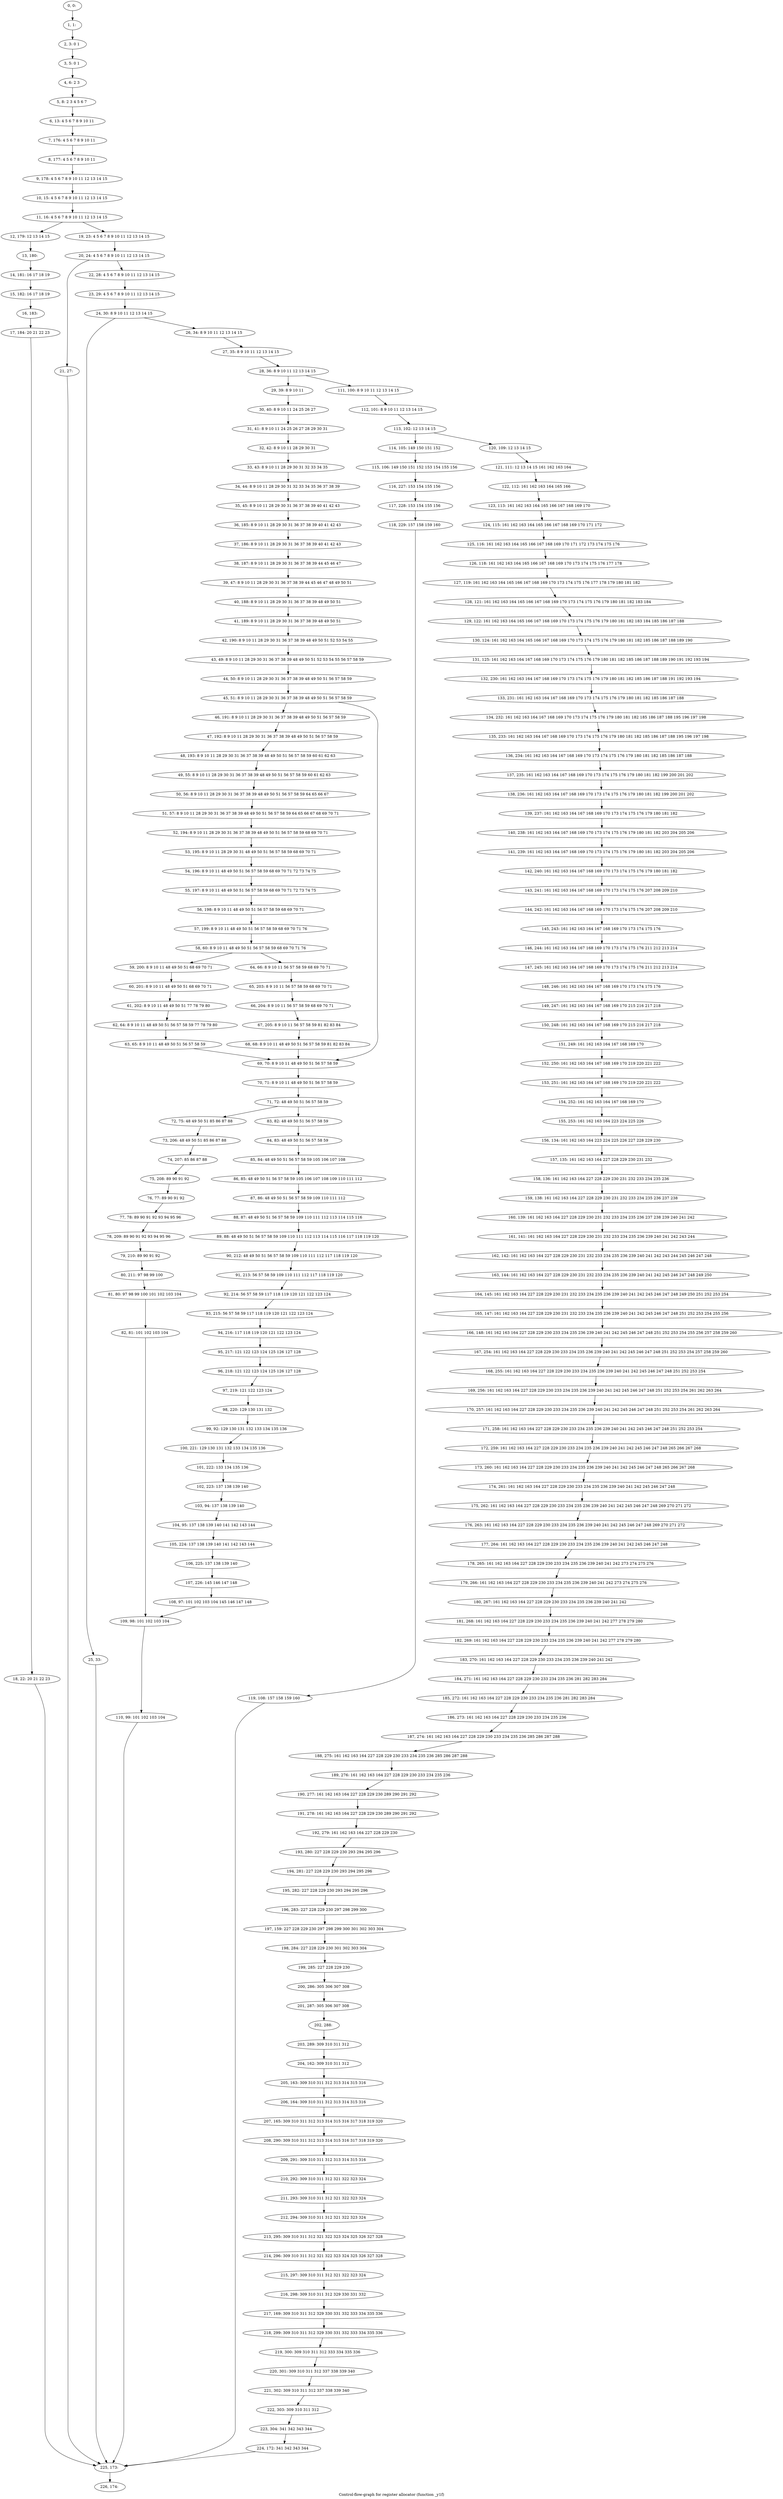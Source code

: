 digraph G {
graph [label="Control-flow-graph for register allocator (function _y1f)"]
0[label="0, 0: "];
1[label="1, 1: "];
2[label="2, 3: 0 1 "];
3[label="3, 5: 0 1 "];
4[label="4, 6: 2 3 "];
5[label="5, 8: 2 3 4 5 6 7 "];
6[label="6, 13: 4 5 6 7 8 9 10 11 "];
7[label="7, 176: 4 5 6 7 8 9 10 11 "];
8[label="8, 177: 4 5 6 7 8 9 10 11 "];
9[label="9, 178: 4 5 6 7 8 9 10 11 12 13 14 15 "];
10[label="10, 15: 4 5 6 7 8 9 10 11 12 13 14 15 "];
11[label="11, 16: 4 5 6 7 8 9 10 11 12 13 14 15 "];
12[label="12, 179: 12 13 14 15 "];
13[label="13, 180: "];
14[label="14, 181: 16 17 18 19 "];
15[label="15, 182: 16 17 18 19 "];
16[label="16, 183: "];
17[label="17, 184: 20 21 22 23 "];
18[label="18, 22: 20 21 22 23 "];
19[label="19, 23: 4 5 6 7 8 9 10 11 12 13 14 15 "];
20[label="20, 24: 4 5 6 7 8 9 10 11 12 13 14 15 "];
21[label="21, 27: "];
22[label="22, 28: 4 5 6 7 8 9 10 11 12 13 14 15 "];
23[label="23, 29: 4 5 6 7 8 9 10 11 12 13 14 15 "];
24[label="24, 30: 8 9 10 11 12 13 14 15 "];
25[label="25, 33: "];
26[label="26, 34: 8 9 10 11 12 13 14 15 "];
27[label="27, 35: 8 9 10 11 12 13 14 15 "];
28[label="28, 36: 8 9 10 11 12 13 14 15 "];
29[label="29, 39: 8 9 10 11 "];
30[label="30, 40: 8 9 10 11 24 25 26 27 "];
31[label="31, 41: 8 9 10 11 24 25 26 27 28 29 30 31 "];
32[label="32, 42: 8 9 10 11 28 29 30 31 "];
33[label="33, 43: 8 9 10 11 28 29 30 31 32 33 34 35 "];
34[label="34, 44: 8 9 10 11 28 29 30 31 32 33 34 35 36 37 38 39 "];
35[label="35, 45: 8 9 10 11 28 29 30 31 36 37 38 39 40 41 42 43 "];
36[label="36, 185: 8 9 10 11 28 29 30 31 36 37 38 39 40 41 42 43 "];
37[label="37, 186: 8 9 10 11 28 29 30 31 36 37 38 39 40 41 42 43 "];
38[label="38, 187: 8 9 10 11 28 29 30 31 36 37 38 39 44 45 46 47 "];
39[label="39, 47: 8 9 10 11 28 29 30 31 36 37 38 39 44 45 46 47 48 49 50 51 "];
40[label="40, 188: 8 9 10 11 28 29 30 31 36 37 38 39 48 49 50 51 "];
41[label="41, 189: 8 9 10 11 28 29 30 31 36 37 38 39 48 49 50 51 "];
42[label="42, 190: 8 9 10 11 28 29 30 31 36 37 38 39 48 49 50 51 52 53 54 55 "];
43[label="43, 49: 8 9 10 11 28 29 30 31 36 37 38 39 48 49 50 51 52 53 54 55 56 57 58 59 "];
44[label="44, 50: 8 9 10 11 28 29 30 31 36 37 38 39 48 49 50 51 56 57 58 59 "];
45[label="45, 51: 8 9 10 11 28 29 30 31 36 37 38 39 48 49 50 51 56 57 58 59 "];
46[label="46, 191: 8 9 10 11 28 29 30 31 36 37 38 39 48 49 50 51 56 57 58 59 "];
47[label="47, 192: 8 9 10 11 28 29 30 31 36 37 38 39 48 49 50 51 56 57 58 59 "];
48[label="48, 193: 8 9 10 11 28 29 30 31 36 37 38 39 48 49 50 51 56 57 58 59 60 61 62 63 "];
49[label="49, 55: 8 9 10 11 28 29 30 31 36 37 38 39 48 49 50 51 56 57 58 59 60 61 62 63 "];
50[label="50, 56: 8 9 10 11 28 29 30 31 36 37 38 39 48 49 50 51 56 57 58 59 64 65 66 67 "];
51[label="51, 57: 8 9 10 11 28 29 30 31 36 37 38 39 48 49 50 51 56 57 58 59 64 65 66 67 68 69 70 71 "];
52[label="52, 194: 8 9 10 11 28 29 30 31 36 37 38 39 48 49 50 51 56 57 58 59 68 69 70 71 "];
53[label="53, 195: 8 9 10 11 28 29 30 31 48 49 50 51 56 57 58 59 68 69 70 71 "];
54[label="54, 196: 8 9 10 11 48 49 50 51 56 57 58 59 68 69 70 71 72 73 74 75 "];
55[label="55, 197: 8 9 10 11 48 49 50 51 56 57 58 59 68 69 70 71 72 73 74 75 "];
56[label="56, 198: 8 9 10 11 48 49 50 51 56 57 58 59 68 69 70 71 "];
57[label="57, 199: 8 9 10 11 48 49 50 51 56 57 58 59 68 69 70 71 76 "];
58[label="58, 60: 8 9 10 11 48 49 50 51 56 57 58 59 68 69 70 71 76 "];
59[label="59, 200: 8 9 10 11 48 49 50 51 68 69 70 71 "];
60[label="60, 201: 8 9 10 11 48 49 50 51 68 69 70 71 "];
61[label="61, 202: 8 9 10 11 48 49 50 51 77 78 79 80 "];
62[label="62, 64: 8 9 10 11 48 49 50 51 56 57 58 59 77 78 79 80 "];
63[label="63, 65: 8 9 10 11 48 49 50 51 56 57 58 59 "];
64[label="64, 66: 8 9 10 11 56 57 58 59 68 69 70 71 "];
65[label="65, 203: 8 9 10 11 56 57 58 59 68 69 70 71 "];
66[label="66, 204: 8 9 10 11 56 57 58 59 68 69 70 71 "];
67[label="67, 205: 8 9 10 11 56 57 58 59 81 82 83 84 "];
68[label="68, 68: 8 9 10 11 48 49 50 51 56 57 58 59 81 82 83 84 "];
69[label="69, 70: 8 9 10 11 48 49 50 51 56 57 58 59 "];
70[label="70, 71: 8 9 10 11 48 49 50 51 56 57 58 59 "];
71[label="71, 72: 48 49 50 51 56 57 58 59 "];
72[label="72, 75: 48 49 50 51 85 86 87 88 "];
73[label="73, 206: 48 49 50 51 85 86 87 88 "];
74[label="74, 207: 85 86 87 88 "];
75[label="75, 208: 89 90 91 92 "];
76[label="76, 77: 89 90 91 92 "];
77[label="77, 78: 89 90 91 92 93 94 95 96 "];
78[label="78, 209: 89 90 91 92 93 94 95 96 "];
79[label="79, 210: 89 90 91 92 "];
80[label="80, 211: 97 98 99 100 "];
81[label="81, 80: 97 98 99 100 101 102 103 104 "];
82[label="82, 81: 101 102 103 104 "];
83[label="83, 82: 48 49 50 51 56 57 58 59 "];
84[label="84, 83: 48 49 50 51 56 57 58 59 "];
85[label="85, 84: 48 49 50 51 56 57 58 59 105 106 107 108 "];
86[label="86, 85: 48 49 50 51 56 57 58 59 105 106 107 108 109 110 111 112 "];
87[label="87, 86: 48 49 50 51 56 57 58 59 109 110 111 112 "];
88[label="88, 87: 48 49 50 51 56 57 58 59 109 110 111 112 113 114 115 116 "];
89[label="89, 88: 48 49 50 51 56 57 58 59 109 110 111 112 113 114 115 116 117 118 119 120 "];
90[label="90, 212: 48 49 50 51 56 57 58 59 109 110 111 112 117 118 119 120 "];
91[label="91, 213: 56 57 58 59 109 110 111 112 117 118 119 120 "];
92[label="92, 214: 56 57 58 59 117 118 119 120 121 122 123 124 "];
93[label="93, 215: 56 57 58 59 117 118 119 120 121 122 123 124 "];
94[label="94, 216: 117 118 119 120 121 122 123 124 "];
95[label="95, 217: 121 122 123 124 125 126 127 128 "];
96[label="96, 218: 121 122 123 124 125 126 127 128 "];
97[label="97, 219: 121 122 123 124 "];
98[label="98, 220: 129 130 131 132 "];
99[label="99, 92: 129 130 131 132 133 134 135 136 "];
100[label="100, 221: 129 130 131 132 133 134 135 136 "];
101[label="101, 222: 133 134 135 136 "];
102[label="102, 223: 137 138 139 140 "];
103[label="103, 94: 137 138 139 140 "];
104[label="104, 95: 137 138 139 140 141 142 143 144 "];
105[label="105, 224: 137 138 139 140 141 142 143 144 "];
106[label="106, 225: 137 138 139 140 "];
107[label="107, 226: 145 146 147 148 "];
108[label="108, 97: 101 102 103 104 145 146 147 148 "];
109[label="109, 98: 101 102 103 104 "];
110[label="110, 99: 101 102 103 104 "];
111[label="111, 100: 8 9 10 11 12 13 14 15 "];
112[label="112, 101: 8 9 10 11 12 13 14 15 "];
113[label="113, 102: 12 13 14 15 "];
114[label="114, 105: 149 150 151 152 "];
115[label="115, 106: 149 150 151 152 153 154 155 156 "];
116[label="116, 227: 153 154 155 156 "];
117[label="117, 228: 153 154 155 156 "];
118[label="118, 229: 157 158 159 160 "];
119[label="119, 108: 157 158 159 160 "];
120[label="120, 109: 12 13 14 15 "];
121[label="121, 111: 12 13 14 15 161 162 163 164 "];
122[label="122, 112: 161 162 163 164 165 166 "];
123[label="123, 113: 161 162 163 164 165 166 167 168 169 170 "];
124[label="124, 115: 161 162 163 164 165 166 167 168 169 170 171 172 "];
125[label="125, 116: 161 162 163 164 165 166 167 168 169 170 171 172 173 174 175 176 "];
126[label="126, 118: 161 162 163 164 165 166 167 168 169 170 173 174 175 176 177 178 "];
127[label="127, 119: 161 162 163 164 165 166 167 168 169 170 173 174 175 176 177 178 179 180 181 182 "];
128[label="128, 121: 161 162 163 164 165 166 167 168 169 170 173 174 175 176 179 180 181 182 183 184 "];
129[label="129, 122: 161 162 163 164 165 166 167 168 169 170 173 174 175 176 179 180 181 182 183 184 185 186 187 188 "];
130[label="130, 124: 161 162 163 164 165 166 167 168 169 170 173 174 175 176 179 180 181 182 185 186 187 188 189 190 "];
131[label="131, 125: 161 162 163 164 167 168 169 170 173 174 175 176 179 180 181 182 185 186 187 188 189 190 191 192 193 194 "];
132[label="132, 230: 161 162 163 164 167 168 169 170 173 174 175 176 179 180 181 182 185 186 187 188 191 192 193 194 "];
133[label="133, 231: 161 162 163 164 167 168 169 170 173 174 175 176 179 180 181 182 185 186 187 188 "];
134[label="134, 232: 161 162 163 164 167 168 169 170 173 174 175 176 179 180 181 182 185 186 187 188 195 196 197 198 "];
135[label="135, 233: 161 162 163 164 167 168 169 170 173 174 175 176 179 180 181 182 185 186 187 188 195 196 197 198 "];
136[label="136, 234: 161 162 163 164 167 168 169 170 173 174 175 176 179 180 181 182 185 186 187 188 "];
137[label="137, 235: 161 162 163 164 167 168 169 170 173 174 175 176 179 180 181 182 199 200 201 202 "];
138[label="138, 236: 161 162 163 164 167 168 169 170 173 174 175 176 179 180 181 182 199 200 201 202 "];
139[label="139, 237: 161 162 163 164 167 168 169 170 173 174 175 176 179 180 181 182 "];
140[label="140, 238: 161 162 163 164 167 168 169 170 173 174 175 176 179 180 181 182 203 204 205 206 "];
141[label="141, 239: 161 162 163 164 167 168 169 170 173 174 175 176 179 180 181 182 203 204 205 206 "];
142[label="142, 240: 161 162 163 164 167 168 169 170 173 174 175 176 179 180 181 182 "];
143[label="143, 241: 161 162 163 164 167 168 169 170 173 174 175 176 207 208 209 210 "];
144[label="144, 242: 161 162 163 164 167 168 169 170 173 174 175 176 207 208 209 210 "];
145[label="145, 243: 161 162 163 164 167 168 169 170 173 174 175 176 "];
146[label="146, 244: 161 162 163 164 167 168 169 170 173 174 175 176 211 212 213 214 "];
147[label="147, 245: 161 162 163 164 167 168 169 170 173 174 175 176 211 212 213 214 "];
148[label="148, 246: 161 162 163 164 167 168 169 170 173 174 175 176 "];
149[label="149, 247: 161 162 163 164 167 168 169 170 215 216 217 218 "];
150[label="150, 248: 161 162 163 164 167 168 169 170 215 216 217 218 "];
151[label="151, 249: 161 162 163 164 167 168 169 170 "];
152[label="152, 250: 161 162 163 164 167 168 169 170 219 220 221 222 "];
153[label="153, 251: 161 162 163 164 167 168 169 170 219 220 221 222 "];
154[label="154, 252: 161 162 163 164 167 168 169 170 "];
155[label="155, 253: 161 162 163 164 223 224 225 226 "];
156[label="156, 134: 161 162 163 164 223 224 225 226 227 228 229 230 "];
157[label="157, 135: 161 162 163 164 227 228 229 230 231 232 "];
158[label="158, 136: 161 162 163 164 227 228 229 230 231 232 233 234 235 236 "];
159[label="159, 138: 161 162 163 164 227 228 229 230 231 232 233 234 235 236 237 238 "];
160[label="160, 139: 161 162 163 164 227 228 229 230 231 232 233 234 235 236 237 238 239 240 241 242 "];
161[label="161, 141: 161 162 163 164 227 228 229 230 231 232 233 234 235 236 239 240 241 242 243 244 "];
162[label="162, 142: 161 162 163 164 227 228 229 230 231 232 233 234 235 236 239 240 241 242 243 244 245 246 247 248 "];
163[label="163, 144: 161 162 163 164 227 228 229 230 231 232 233 234 235 236 239 240 241 242 245 246 247 248 249 250 "];
164[label="164, 145: 161 162 163 164 227 228 229 230 231 232 233 234 235 236 239 240 241 242 245 246 247 248 249 250 251 252 253 254 "];
165[label="165, 147: 161 162 163 164 227 228 229 230 231 232 233 234 235 236 239 240 241 242 245 246 247 248 251 252 253 254 255 256 "];
166[label="166, 148: 161 162 163 164 227 228 229 230 233 234 235 236 239 240 241 242 245 246 247 248 251 252 253 254 255 256 257 258 259 260 "];
167[label="167, 254: 161 162 163 164 227 228 229 230 233 234 235 236 239 240 241 242 245 246 247 248 251 252 253 254 257 258 259 260 "];
168[label="168, 255: 161 162 163 164 227 228 229 230 233 234 235 236 239 240 241 242 245 246 247 248 251 252 253 254 "];
169[label="169, 256: 161 162 163 164 227 228 229 230 233 234 235 236 239 240 241 242 245 246 247 248 251 252 253 254 261 262 263 264 "];
170[label="170, 257: 161 162 163 164 227 228 229 230 233 234 235 236 239 240 241 242 245 246 247 248 251 252 253 254 261 262 263 264 "];
171[label="171, 258: 161 162 163 164 227 228 229 230 233 234 235 236 239 240 241 242 245 246 247 248 251 252 253 254 "];
172[label="172, 259: 161 162 163 164 227 228 229 230 233 234 235 236 239 240 241 242 245 246 247 248 265 266 267 268 "];
173[label="173, 260: 161 162 163 164 227 228 229 230 233 234 235 236 239 240 241 242 245 246 247 248 265 266 267 268 "];
174[label="174, 261: 161 162 163 164 227 228 229 230 233 234 235 236 239 240 241 242 245 246 247 248 "];
175[label="175, 262: 161 162 163 164 227 228 229 230 233 234 235 236 239 240 241 242 245 246 247 248 269 270 271 272 "];
176[label="176, 263: 161 162 163 164 227 228 229 230 233 234 235 236 239 240 241 242 245 246 247 248 269 270 271 272 "];
177[label="177, 264: 161 162 163 164 227 228 229 230 233 234 235 236 239 240 241 242 245 246 247 248 "];
178[label="178, 265: 161 162 163 164 227 228 229 230 233 234 235 236 239 240 241 242 273 274 275 276 "];
179[label="179, 266: 161 162 163 164 227 228 229 230 233 234 235 236 239 240 241 242 273 274 275 276 "];
180[label="180, 267: 161 162 163 164 227 228 229 230 233 234 235 236 239 240 241 242 "];
181[label="181, 268: 161 162 163 164 227 228 229 230 233 234 235 236 239 240 241 242 277 278 279 280 "];
182[label="182, 269: 161 162 163 164 227 228 229 230 233 234 235 236 239 240 241 242 277 278 279 280 "];
183[label="183, 270: 161 162 163 164 227 228 229 230 233 234 235 236 239 240 241 242 "];
184[label="184, 271: 161 162 163 164 227 228 229 230 233 234 235 236 281 282 283 284 "];
185[label="185, 272: 161 162 163 164 227 228 229 230 233 234 235 236 281 282 283 284 "];
186[label="186, 273: 161 162 163 164 227 228 229 230 233 234 235 236 "];
187[label="187, 274: 161 162 163 164 227 228 229 230 233 234 235 236 285 286 287 288 "];
188[label="188, 275: 161 162 163 164 227 228 229 230 233 234 235 236 285 286 287 288 "];
189[label="189, 276: 161 162 163 164 227 228 229 230 233 234 235 236 "];
190[label="190, 277: 161 162 163 164 227 228 229 230 289 290 291 292 "];
191[label="191, 278: 161 162 163 164 227 228 229 230 289 290 291 292 "];
192[label="192, 279: 161 162 163 164 227 228 229 230 "];
193[label="193, 280: 227 228 229 230 293 294 295 296 "];
194[label="194, 281: 227 228 229 230 293 294 295 296 "];
195[label="195, 282: 227 228 229 230 293 294 295 296 "];
196[label="196, 283: 227 228 229 230 297 298 299 300 "];
197[label="197, 159: 227 228 229 230 297 298 299 300 301 302 303 304 "];
198[label="198, 284: 227 228 229 230 301 302 303 304 "];
199[label="199, 285: 227 228 229 230 "];
200[label="200, 286: 305 306 307 308 "];
201[label="201, 287: 305 306 307 308 "];
202[label="202, 288: "];
203[label="203, 289: 309 310 311 312 "];
204[label="204, 162: 309 310 311 312 "];
205[label="205, 163: 309 310 311 312 313 314 315 316 "];
206[label="206, 164: 309 310 311 312 313 314 315 316 "];
207[label="207, 165: 309 310 311 312 313 314 315 316 317 318 319 320 "];
208[label="208, 290: 309 310 311 312 313 314 315 316 317 318 319 320 "];
209[label="209, 291: 309 310 311 312 313 314 315 316 "];
210[label="210, 292: 309 310 311 312 321 322 323 324 "];
211[label="211, 293: 309 310 311 312 321 322 323 324 "];
212[label="212, 294: 309 310 311 312 321 322 323 324 "];
213[label="213, 295: 309 310 311 312 321 322 323 324 325 326 327 328 "];
214[label="214, 296: 309 310 311 312 321 322 323 324 325 326 327 328 "];
215[label="215, 297: 309 310 311 312 321 322 323 324 "];
216[label="216, 298: 309 310 311 312 329 330 331 332 "];
217[label="217, 169: 309 310 311 312 329 330 331 332 333 334 335 336 "];
218[label="218, 299: 309 310 311 312 329 330 331 332 333 334 335 336 "];
219[label="219, 300: 309 310 311 312 333 334 335 336 "];
220[label="220, 301: 309 310 311 312 337 338 339 340 "];
221[label="221, 302: 309 310 311 312 337 338 339 340 "];
222[label="222, 303: 309 310 311 312 "];
223[label="223, 304: 341 342 343 344 "];
224[label="224, 172: 341 342 343 344 "];
225[label="225, 173: "];
226[label="226, 174: "];
0->1 ;
1->2 ;
2->3 ;
3->4 ;
4->5 ;
5->6 ;
6->7 ;
7->8 ;
8->9 ;
9->10 ;
10->11 ;
11->12 ;
11->19 ;
12->13 ;
13->14 ;
14->15 ;
15->16 ;
16->17 ;
17->18 ;
18->225 ;
19->20 ;
20->21 ;
20->22 ;
21->225 ;
22->23 ;
23->24 ;
24->25 ;
24->26 ;
25->225 ;
26->27 ;
27->28 ;
28->29 ;
28->111 ;
29->30 ;
30->31 ;
31->32 ;
32->33 ;
33->34 ;
34->35 ;
35->36 ;
36->37 ;
37->38 ;
38->39 ;
39->40 ;
40->41 ;
41->42 ;
42->43 ;
43->44 ;
44->45 ;
45->46 ;
45->69 ;
46->47 ;
47->48 ;
48->49 ;
49->50 ;
50->51 ;
51->52 ;
52->53 ;
53->54 ;
54->55 ;
55->56 ;
56->57 ;
57->58 ;
58->59 ;
58->64 ;
59->60 ;
60->61 ;
61->62 ;
62->63 ;
63->69 ;
64->65 ;
65->66 ;
66->67 ;
67->68 ;
68->69 ;
69->70 ;
70->71 ;
71->72 ;
71->83 ;
72->73 ;
73->74 ;
74->75 ;
75->76 ;
76->77 ;
77->78 ;
78->79 ;
79->80 ;
80->81 ;
81->82 ;
82->109 ;
83->84 ;
84->85 ;
85->86 ;
86->87 ;
87->88 ;
88->89 ;
89->90 ;
90->91 ;
91->92 ;
92->93 ;
93->94 ;
94->95 ;
95->96 ;
96->97 ;
97->98 ;
98->99 ;
99->100 ;
100->101 ;
101->102 ;
102->103 ;
103->104 ;
104->105 ;
105->106 ;
106->107 ;
107->108 ;
108->109 ;
109->110 ;
110->225 ;
111->112 ;
112->113 ;
113->114 ;
113->120 ;
114->115 ;
115->116 ;
116->117 ;
117->118 ;
118->119 ;
119->225 ;
120->121 ;
121->122 ;
122->123 ;
123->124 ;
124->125 ;
125->126 ;
126->127 ;
127->128 ;
128->129 ;
129->130 ;
130->131 ;
131->132 ;
132->133 ;
133->134 ;
134->135 ;
135->136 ;
136->137 ;
137->138 ;
138->139 ;
139->140 ;
140->141 ;
141->142 ;
142->143 ;
143->144 ;
144->145 ;
145->146 ;
146->147 ;
147->148 ;
148->149 ;
149->150 ;
150->151 ;
151->152 ;
152->153 ;
153->154 ;
154->155 ;
155->156 ;
156->157 ;
157->158 ;
158->159 ;
159->160 ;
160->161 ;
161->162 ;
162->163 ;
163->164 ;
164->165 ;
165->166 ;
166->167 ;
167->168 ;
168->169 ;
169->170 ;
170->171 ;
171->172 ;
172->173 ;
173->174 ;
174->175 ;
175->176 ;
176->177 ;
177->178 ;
178->179 ;
179->180 ;
180->181 ;
181->182 ;
182->183 ;
183->184 ;
184->185 ;
185->186 ;
186->187 ;
187->188 ;
188->189 ;
189->190 ;
190->191 ;
191->192 ;
192->193 ;
193->194 ;
194->195 ;
195->196 ;
196->197 ;
197->198 ;
198->199 ;
199->200 ;
200->201 ;
201->202 ;
202->203 ;
203->204 ;
204->205 ;
205->206 ;
206->207 ;
207->208 ;
208->209 ;
209->210 ;
210->211 ;
211->212 ;
212->213 ;
213->214 ;
214->215 ;
215->216 ;
216->217 ;
217->218 ;
218->219 ;
219->220 ;
220->221 ;
221->222 ;
222->223 ;
223->224 ;
224->225 ;
225->226 ;
}
